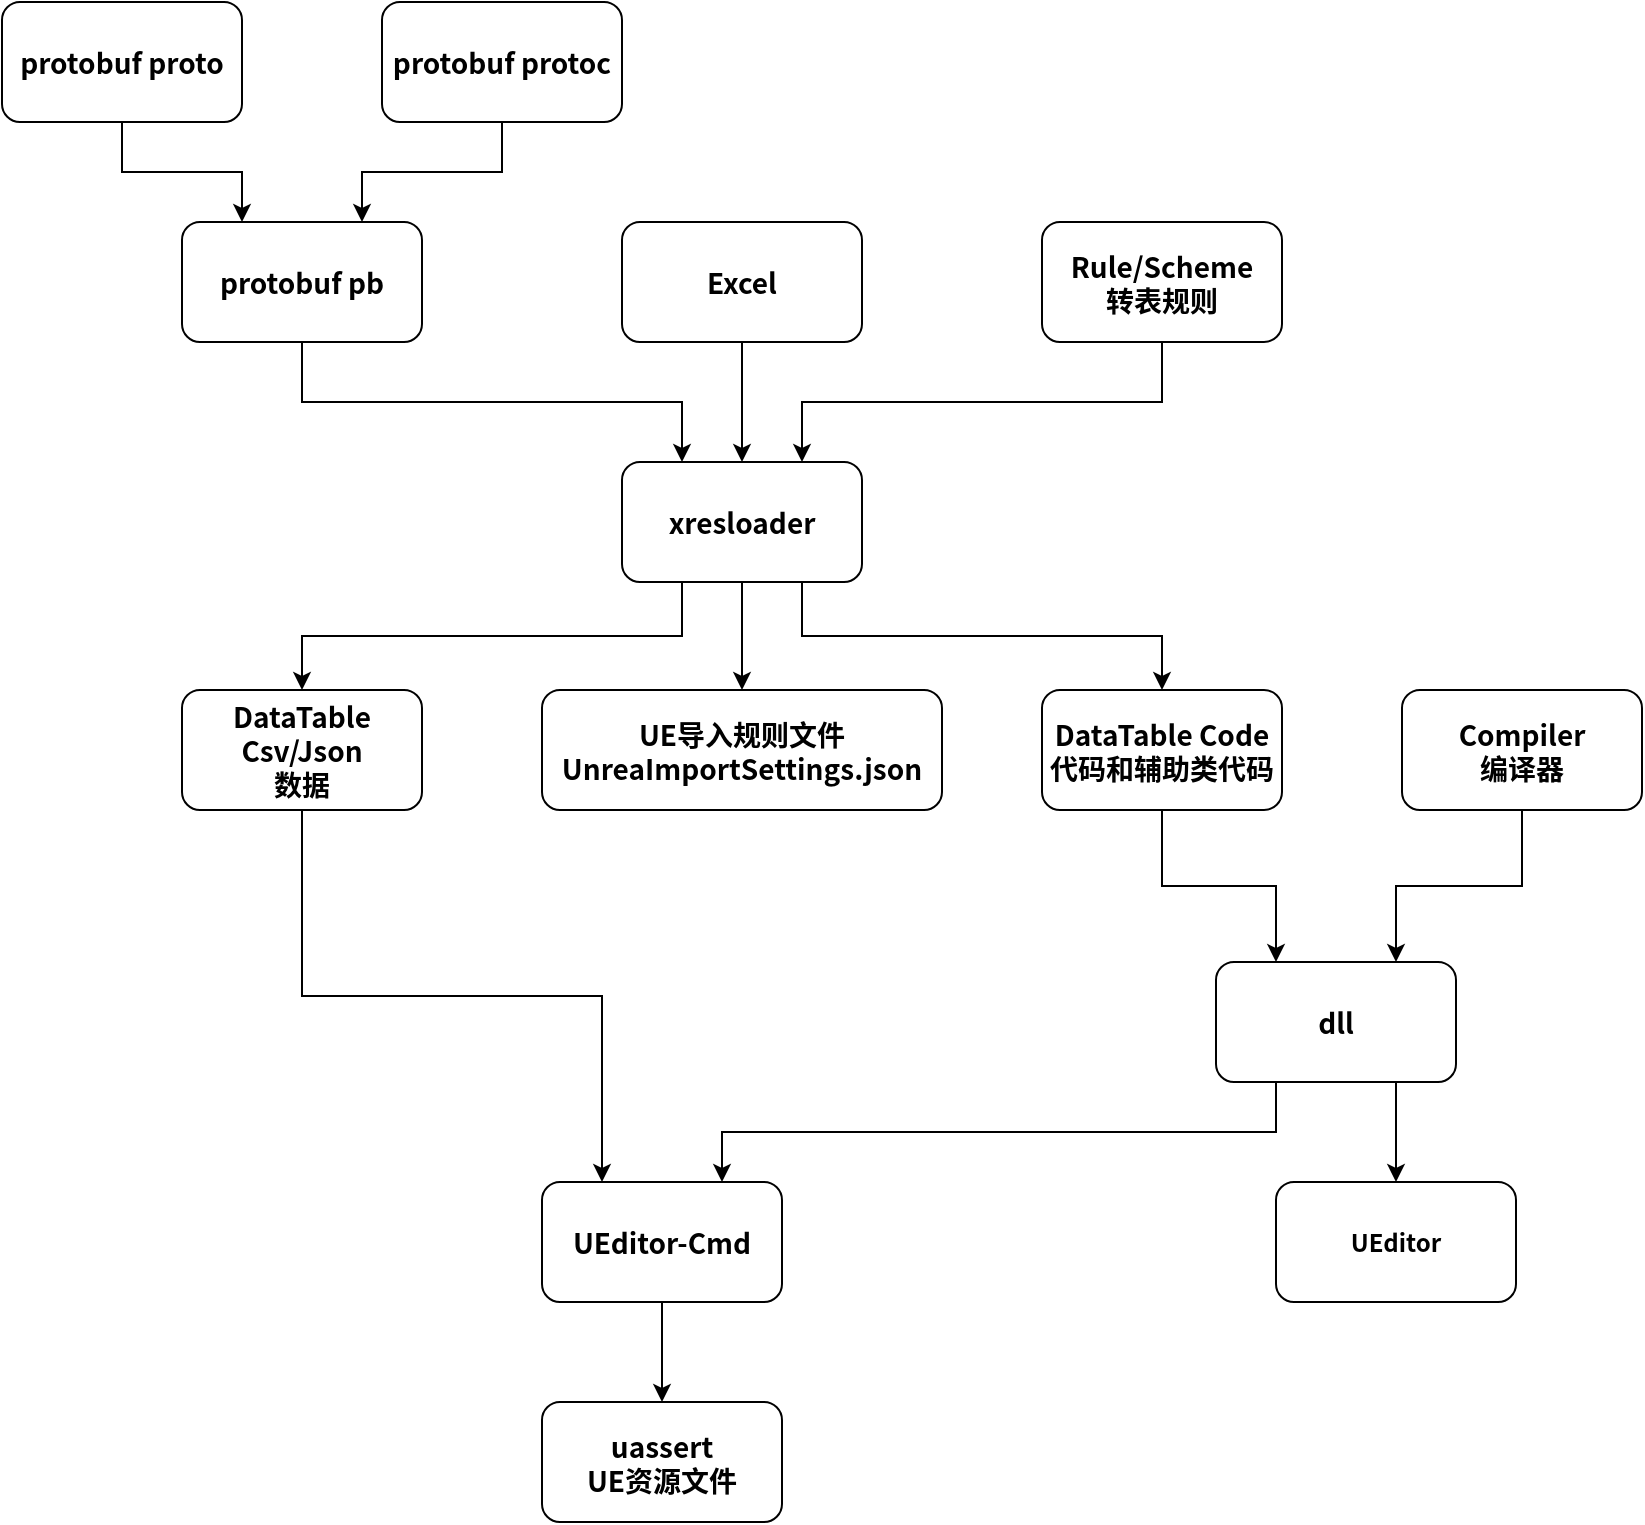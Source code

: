 <mxfile version="10.7.5" type="device"><diagram id="xKqT1qATP2MQmUSXloXn" name="Page-1"><mxGraphModel dx="1394" dy="771" grid="1" gridSize="10" guides="1" tooltips="1" connect="1" arrows="1" fold="1" page="1" pageScale="1" pageWidth="827" pageHeight="1169" math="0" shadow="0"><root><mxCell id="0"/><mxCell id="1" parent="0"/><mxCell id="MbI9JNkqlbFOM2-ylLfR-11" style="edgeStyle=orthogonalEdgeStyle;rounded=0;orthogonalLoop=1;jettySize=auto;html=1;exitX=0.5;exitY=1;exitDx=0;exitDy=0;entryX=0.25;entryY=0;entryDx=0;entryDy=0;fontFamily=Noto Sans CJK SC;fontSize=14;fontStyle=1" parent="1" source="MbI9JNkqlbFOM2-ylLfR-1" target="MbI9JNkqlbFOM2-ylLfR-3" edge="1"><mxGeometry relative="1" as="geometry"/></mxCell><mxCell id="MbI9JNkqlbFOM2-ylLfR-1" value="protobuf proto" style="rounded=1;whiteSpace=wrap;html=1;fontFamily=Noto Sans CJK SC;fontSize=14;fontStyle=1" parent="1" vertex="1"><mxGeometry x="6" y="180" width="120" height="60" as="geometry"/></mxCell><mxCell id="MbI9JNkqlbFOM2-ylLfR-12" style="edgeStyle=orthogonalEdgeStyle;rounded=0;orthogonalLoop=1;jettySize=auto;html=1;exitX=0.5;exitY=1;exitDx=0;exitDy=0;entryX=0.75;entryY=0;entryDx=0;entryDy=0;fontFamily=Noto Sans CJK SC;fontSize=14;fontStyle=1" parent="1" source="MbI9JNkqlbFOM2-ylLfR-2" target="MbI9JNkqlbFOM2-ylLfR-3" edge="1"><mxGeometry relative="1" as="geometry"><mxPoint x="156" y="290" as="targetPoint"/></mxGeometry></mxCell><mxCell id="MbI9JNkqlbFOM2-ylLfR-2" value="protobuf protoc" style="rounded=1;whiteSpace=wrap;html=1;fontFamily=Noto Sans CJK SC;fontSize=14;fontStyle=1" parent="1" vertex="1"><mxGeometry x="196" y="180" width="120" height="60" as="geometry"/></mxCell><mxCell id="MbI9JNkqlbFOM2-ylLfR-15" style="edgeStyle=orthogonalEdgeStyle;rounded=0;orthogonalLoop=1;jettySize=auto;html=1;exitX=0.5;exitY=1;exitDx=0;exitDy=0;entryX=0.25;entryY=0;entryDx=0;entryDy=0;fontFamily=Noto Sans CJK SC;fontSize=14;fontStyle=1" parent="1" source="MbI9JNkqlbFOM2-ylLfR-3" target="MbI9JNkqlbFOM2-ylLfR-6" edge="1"><mxGeometry relative="1" as="geometry"/></mxCell><mxCell id="MbI9JNkqlbFOM2-ylLfR-3" value="&lt;div style=&quot;font-size: 14px;&quot;&gt;protobuf pb&lt;/div&gt;" style="rounded=1;whiteSpace=wrap;html=1;fontFamily=Noto Sans CJK SC;fontSize=14;fontStyle=1" parent="1" vertex="1"><mxGeometry x="96" y="290" width="120" height="60" as="geometry"/></mxCell><mxCell id="MbI9JNkqlbFOM2-ylLfR-14" style="edgeStyle=orthogonalEdgeStyle;rounded=0;orthogonalLoop=1;jettySize=auto;html=1;exitX=0.5;exitY=1;exitDx=0;exitDy=0;entryX=0.5;entryY=0;entryDx=0;entryDy=0;fontFamily=Noto Sans CJK SC;fontSize=14;fontStyle=1" parent="1" source="MbI9JNkqlbFOM2-ylLfR-4" target="MbI9JNkqlbFOM2-ylLfR-6" edge="1"><mxGeometry relative="1" as="geometry"/></mxCell><mxCell id="MbI9JNkqlbFOM2-ylLfR-4" value="Excel" style="rounded=1;whiteSpace=wrap;html=1;fontFamily=Noto Sans CJK SC;fontSize=14;fontStyle=1" parent="1" vertex="1"><mxGeometry x="316" y="290" width="120" height="60" as="geometry"/></mxCell><mxCell id="MbI9JNkqlbFOM2-ylLfR-16" style="edgeStyle=orthogonalEdgeStyle;rounded=0;orthogonalLoop=1;jettySize=auto;html=1;exitX=0.5;exitY=1;exitDx=0;exitDy=0;entryX=0.75;entryY=0;entryDx=0;entryDy=0;fontFamily=Noto Sans CJK SC;fontSize=14;fontStyle=1" parent="1" source="MbI9JNkqlbFOM2-ylLfR-5" target="MbI9JNkqlbFOM2-ylLfR-6" edge="1"><mxGeometry relative="1" as="geometry"/></mxCell><mxCell id="MbI9JNkqlbFOM2-ylLfR-5" value="Rule/Scheme&lt;br style=&quot;font-size: 14px;&quot;&gt;转表规则" style="rounded=1;whiteSpace=wrap;html=1;fontFamily=Noto Sans CJK SC;fontSize=14;fontStyle=1" parent="1" vertex="1"><mxGeometry x="526" y="290" width="120" height="60" as="geometry"/></mxCell><mxCell id="MbI9JNkqlbFOM2-ylLfR-17" style="edgeStyle=orthogonalEdgeStyle;rounded=0;orthogonalLoop=1;jettySize=auto;html=1;exitX=0.25;exitY=1;exitDx=0;exitDy=0;entryX=0.5;entryY=0;entryDx=0;entryDy=0;fontFamily=Noto Sans CJK SC;fontSize=14;fontStyle=1" parent="1" source="MbI9JNkqlbFOM2-ylLfR-6" target="MbI9JNkqlbFOM2-ylLfR-7" edge="1"><mxGeometry relative="1" as="geometry"/></mxCell><mxCell id="MbI9JNkqlbFOM2-ylLfR-18" style="edgeStyle=orthogonalEdgeStyle;rounded=0;orthogonalLoop=1;jettySize=auto;html=1;exitX=0.5;exitY=1;exitDx=0;exitDy=0;entryX=0.5;entryY=0;entryDx=0;entryDy=0;fontFamily=Noto Sans CJK SC;fontSize=14;fontStyle=1" parent="1" source="MbI9JNkqlbFOM2-ylLfR-6" target="MbI9JNkqlbFOM2-ylLfR-8" edge="1"><mxGeometry relative="1" as="geometry"/></mxCell><mxCell id="MbI9JNkqlbFOM2-ylLfR-19" style="edgeStyle=orthogonalEdgeStyle;rounded=0;orthogonalLoop=1;jettySize=auto;html=1;exitX=0.75;exitY=1;exitDx=0;exitDy=0;entryX=0.5;entryY=0;entryDx=0;entryDy=0;fontFamily=Noto Sans CJK SC;fontSize=14;fontStyle=1" parent="1" source="MbI9JNkqlbFOM2-ylLfR-6" target="MbI9JNkqlbFOM2-ylLfR-9" edge="1"><mxGeometry relative="1" as="geometry"/></mxCell><mxCell id="MbI9JNkqlbFOM2-ylLfR-6" value="xresloader" style="rounded=1;whiteSpace=wrap;html=1;fontFamily=Noto Sans CJK SC;fontSize=14;fontStyle=1" parent="1" vertex="1"><mxGeometry x="316" y="410" width="120" height="60" as="geometry"/></mxCell><mxCell id="MbI9JNkqlbFOM2-ylLfR-25" style="edgeStyle=orthogonalEdgeStyle;rounded=0;orthogonalLoop=1;jettySize=auto;html=1;exitX=0.5;exitY=1;exitDx=0;exitDy=0;entryX=0.25;entryY=0;entryDx=0;entryDy=0;fontSize=14;fontFamily=Noto Sans CJK SC;fontStyle=1" parent="1" source="MbI9JNkqlbFOM2-ylLfR-7" target="MbI9JNkqlbFOM2-ylLfR-20" edge="1"><mxGeometry relative="1" as="geometry"/></mxCell><mxCell id="MbI9JNkqlbFOM2-ylLfR-7" value="DataTable Csv/Json&lt;br style=&quot;font-size: 14px;&quot;&gt;数据" style="rounded=1;whiteSpace=wrap;html=1;fontFamily=Noto Sans CJK SC;fontSize=14;fontStyle=1" parent="1" vertex="1"><mxGeometry x="96" y="524" width="120" height="60" as="geometry"/></mxCell><mxCell id="MbI9JNkqlbFOM2-ylLfR-8" value="UE导入规则文件&lt;br style=&quot;font-size: 14px;&quot;&gt;&lt;span style=&quot;font-size: 14px;&quot;&gt;UnreaImportSettings.json&lt;/span&gt;" style="rounded=1;whiteSpace=wrap;html=1;fontFamily=Noto Sans CJK SC;fontSize=14;fontStyle=1" parent="1" vertex="1"><mxGeometry x="276" y="524" width="200" height="60" as="geometry"/></mxCell><mxCell id="MbI9JNkqlbFOM2-ylLfR-28" style="edgeStyle=orthogonalEdgeStyle;rounded=0;orthogonalLoop=1;jettySize=auto;html=1;exitX=0.5;exitY=1;exitDx=0;exitDy=0;entryX=0.25;entryY=0;entryDx=0;entryDy=0;fontSize=14;fontFamily=Noto Sans CJK SC;fontStyle=1" parent="1" source="MbI9JNkqlbFOM2-ylLfR-9" target="MbI9JNkqlbFOM2-ylLfR-23" edge="1"><mxGeometry relative="1" as="geometry"/></mxCell><mxCell id="MbI9JNkqlbFOM2-ylLfR-9" value="DataTable Code&lt;br style=&quot;font-size: 14px;&quot;&gt;代码和辅助类代码" style="rounded=1;whiteSpace=wrap;html=1;fontFamily=Noto Sans CJK SC;fontSize=14;fontStyle=1" parent="1" vertex="1"><mxGeometry x="526" y="524" width="120" height="60" as="geometry"/></mxCell><mxCell id="MbI9JNkqlbFOM2-ylLfR-29" style="edgeStyle=orthogonalEdgeStyle;rounded=0;orthogonalLoop=1;jettySize=auto;html=1;exitX=0.5;exitY=1;exitDx=0;exitDy=0;entryX=0.5;entryY=0;entryDx=0;entryDy=0;fontSize=14;fontFamily=Noto Sans CJK SC;fontStyle=1" parent="1" source="MbI9JNkqlbFOM2-ylLfR-20" target="MbI9JNkqlbFOM2-ylLfR-22" edge="1"><mxGeometry relative="1" as="geometry"/></mxCell><mxCell id="MbI9JNkqlbFOM2-ylLfR-20" value="UEditor-Cmd" style="rounded=1;whiteSpace=wrap;html=1;fontSize=14;fontFamily=Noto Sans CJK SC;fontStyle=1" parent="1" vertex="1"><mxGeometry x="276" y="770" width="120" height="60" as="geometry"/></mxCell><mxCell id="MbI9JNkqlbFOM2-ylLfR-27" style="edgeStyle=orthogonalEdgeStyle;rounded=0;orthogonalLoop=1;jettySize=auto;html=1;exitX=0.5;exitY=1;exitDx=0;exitDy=0;entryX=0.75;entryY=0;entryDx=0;entryDy=0;fontSize=14;fontFamily=Noto Sans CJK SC;fontStyle=1" parent="1" source="MbI9JNkqlbFOM2-ylLfR-21" target="MbI9JNkqlbFOM2-ylLfR-23" edge="1"><mxGeometry relative="1" as="geometry"/></mxCell><mxCell id="MbI9JNkqlbFOM2-ylLfR-21" value="Compiler&lt;br&gt;编译器" style="rounded=1;whiteSpace=wrap;html=1;fontSize=14;fontFamily=Noto Sans CJK SC;fontStyle=1" parent="1" vertex="1"><mxGeometry x="706" y="524" width="120" height="60" as="geometry"/></mxCell><mxCell id="MbI9JNkqlbFOM2-ylLfR-22" value="uassert&lt;br&gt;UE资源文件" style="rounded=1;whiteSpace=wrap;html=1;fontSize=14;fontFamily=Noto Sans CJK SC;fontStyle=1" parent="1" vertex="1"><mxGeometry x="276" y="880" width="120" height="60" as="geometry"/></mxCell><mxCell id="MbI9JNkqlbFOM2-ylLfR-26" style="edgeStyle=orthogonalEdgeStyle;rounded=0;orthogonalLoop=1;jettySize=auto;html=1;exitX=0.25;exitY=1;exitDx=0;exitDy=0;entryX=0.75;entryY=0;entryDx=0;entryDy=0;fontSize=14;fontFamily=Noto Sans CJK SC;fontStyle=1" parent="1" source="MbI9JNkqlbFOM2-ylLfR-23" target="MbI9JNkqlbFOM2-ylLfR-20" edge="1"><mxGeometry relative="1" as="geometry"/></mxCell><mxCell id="7SgDZ1abJYfTPsMT4Am1-2" style="edgeStyle=orthogonalEdgeStyle;rounded=0;orthogonalLoop=1;jettySize=auto;html=1;exitX=0.75;exitY=1;exitDx=0;exitDy=0;entryX=0.5;entryY=0;entryDx=0;entryDy=0;fontFamily=Noto Sans CJK SC;fontStyle=1" edge="1" parent="1" source="MbI9JNkqlbFOM2-ylLfR-23" target="7SgDZ1abJYfTPsMT4Am1-1"><mxGeometry relative="1" as="geometry"/></mxCell><mxCell id="MbI9JNkqlbFOM2-ylLfR-23" value="dll" style="rounded=1;whiteSpace=wrap;html=1;fontSize=14;fontFamily=Noto Sans CJK SC;fontStyle=1" parent="1" vertex="1"><mxGeometry x="613" y="660" width="120" height="60" as="geometry"/></mxCell><mxCell id="7SgDZ1abJYfTPsMT4Am1-1" value="UEditor" style="rounded=1;whiteSpace=wrap;html=1;fontFamily=Noto Sans CJK SC;fontStyle=1" vertex="1" parent="1"><mxGeometry x="643" y="770" width="120" height="60" as="geometry"/></mxCell></root></mxGraphModel></diagram></mxfile>